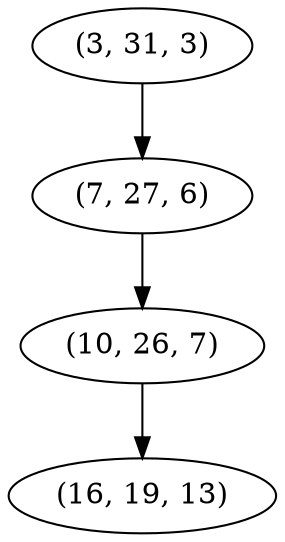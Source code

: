 digraph tree {
    "(3, 31, 3)";
    "(7, 27, 6)";
    "(10, 26, 7)";
    "(16, 19, 13)";
    "(3, 31, 3)" -> "(7, 27, 6)";
    "(7, 27, 6)" -> "(10, 26, 7)";
    "(10, 26, 7)" -> "(16, 19, 13)";
}

